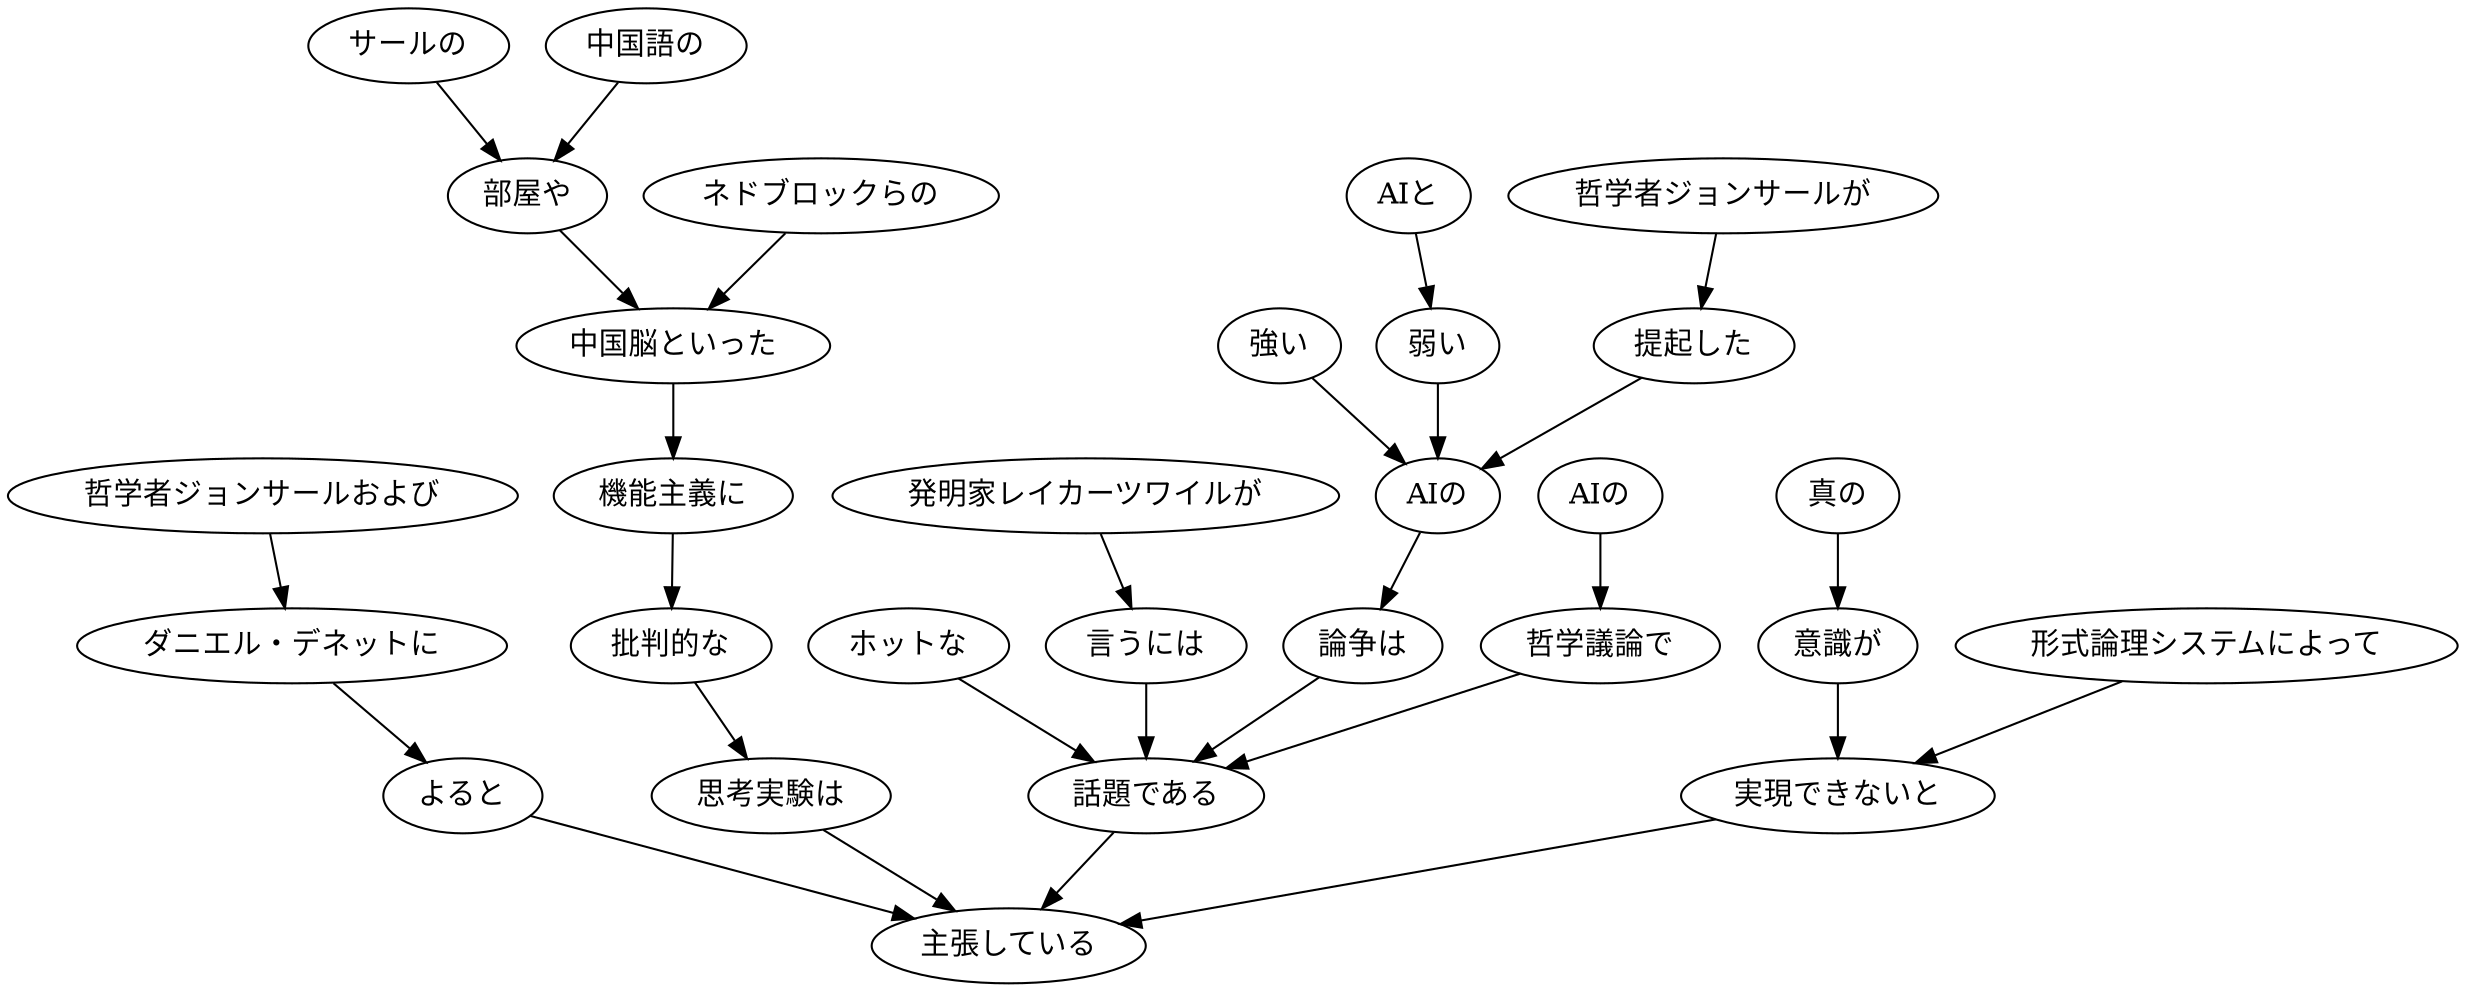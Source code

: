 // ans44
digraph {
	0 [label="発明家レイカーツワイルが"]
	1 [label="言うには"]
	0 -> 1
	1 [label="言うには"]
	12 [label="話題である"]
	1 -> 12
	2 [label="哲学者ジョンサールが"]
	3 [label="提起した"]
	2 -> 3
	3 [label="提起した"]
	7 [label="AIの"]
	3 -> 7
	4 [label="強い"]
	7 [label="AIの"]
	4 -> 7
	5 [label="AIと"]
	6 [label="弱い"]
	5 -> 6
	6 [label="弱い"]
	7 [label="AIの"]
	6 -> 7
	7 [label="AIの"]
	8 [label="論争は"]
	7 -> 8
	8 [label="論争は"]
	12 [label="話題である"]
	8 -> 12
	9 [label="AIの"]
	10 [label="哲学議論で"]
	9 -> 10
	10 [label="哲学議論で"]
	12 [label="話題である"]
	10 -> 12
	11 [label="ホットな"]
	12 [label="話題である"]
	11 -> 12
	12 [label="話題である"]
	28 [label="主張している"]
	12 -> 28
	13 [label="哲学者ジョンサールおよび"]
	14 [label="ダニエル・デネットに"]
	13 -> 14
	14 [label="ダニエル・デネットに"]
	15 [label="よると"]
	14 -> 15
	15 [label="よると"]
	28 [label="主張している"]
	15 -> 28
	16 [label="サールの"]
	18 [label="部屋や"]
	16 -> 18
	17 [label="中国語の"]
	18 [label="部屋や"]
	17 -> 18
	18 [label="部屋や"]
	20 [label="中国脳といった"]
	18 -> 20
	19 [label="ネドブロックらの"]
	20 [label="中国脳といった"]
	19 -> 20
	20 [label="中国脳といった"]
	21 [label="機能主義に"]
	20 -> 21
	21 [label="機能主義に"]
	22 [label="批判的な"]
	21 -> 22
	22 [label="批判的な"]
	23 [label="思考実験は"]
	22 -> 23
	23 [label="思考実験は"]
	28 [label="主張している"]
	23 -> 28
	24 [label="真の"]
	25 [label="意識が"]
	24 -> 25
	25 [label="意識が"]
	27 [label="実現できないと"]
	25 -> 27
	26 [label="形式論理システムによって"]
	27 [label="実現できないと"]
	26 -> 27
	27 [label="実現できないと"]
	28 [label="主張している"]
	27 -> 28
}
